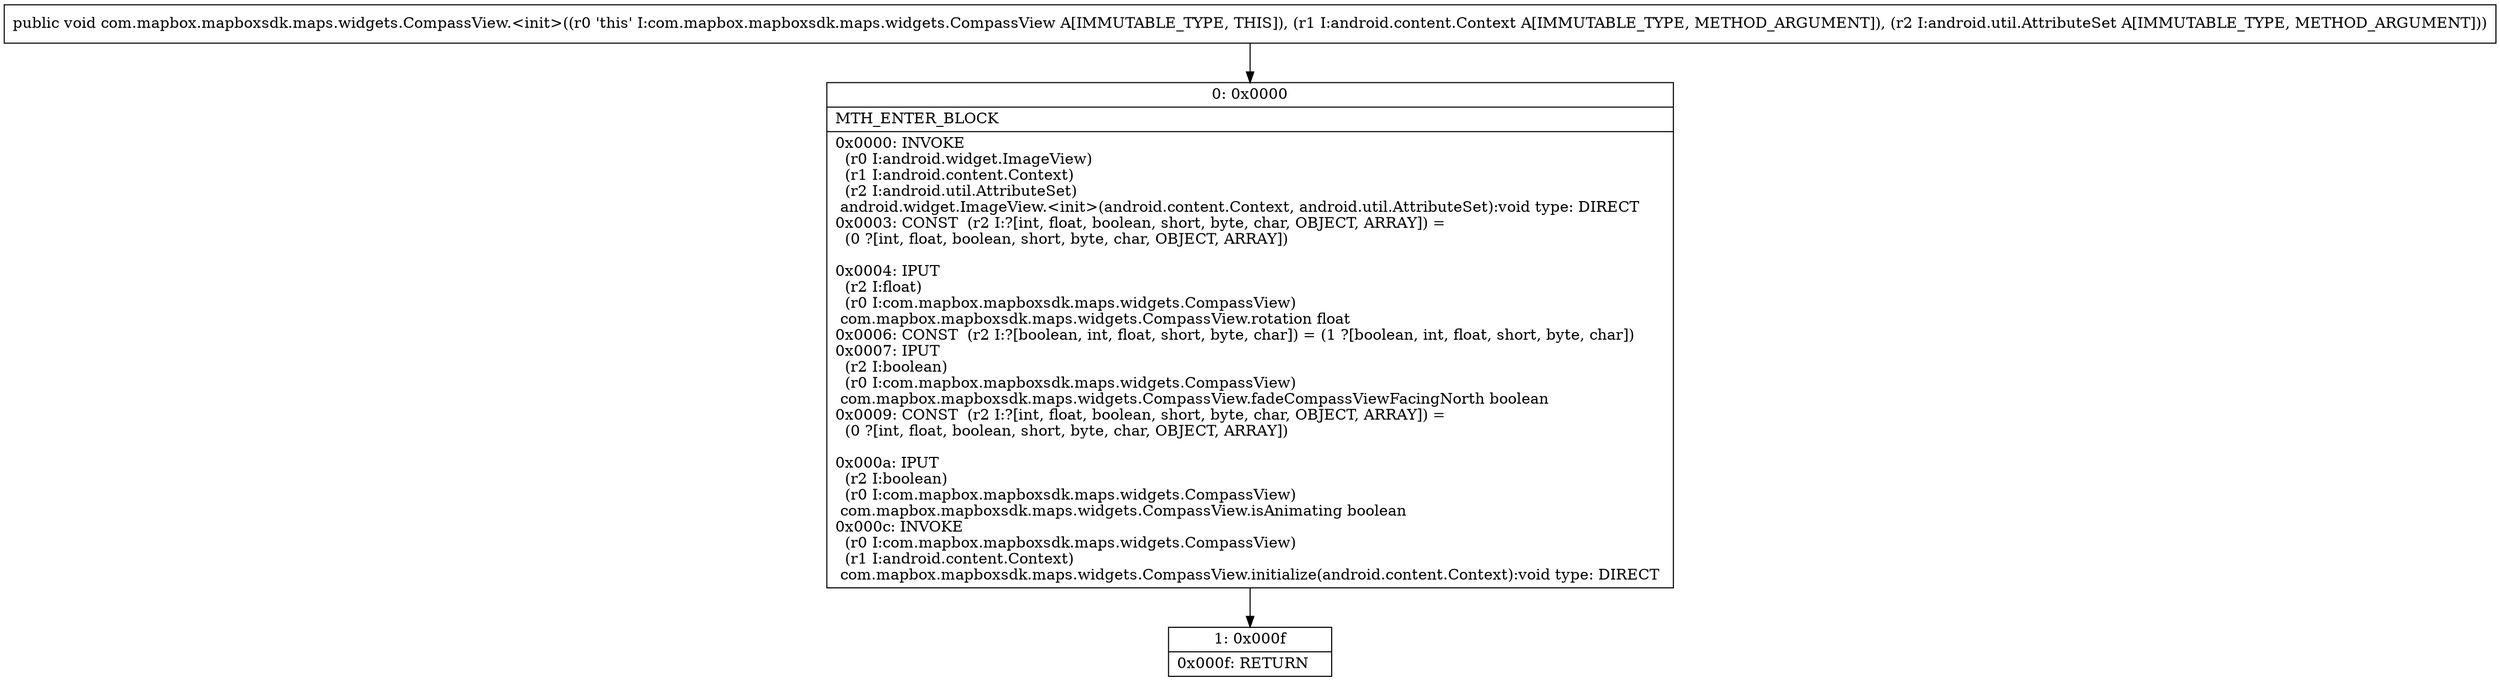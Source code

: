 digraph "CFG forcom.mapbox.mapboxsdk.maps.widgets.CompassView.\<init\>(Landroid\/content\/Context;Landroid\/util\/AttributeSet;)V" {
Node_0 [shape=record,label="{0\:\ 0x0000|MTH_ENTER_BLOCK\l|0x0000: INVOKE  \l  (r0 I:android.widget.ImageView)\l  (r1 I:android.content.Context)\l  (r2 I:android.util.AttributeSet)\l android.widget.ImageView.\<init\>(android.content.Context, android.util.AttributeSet):void type: DIRECT \l0x0003: CONST  (r2 I:?[int, float, boolean, short, byte, char, OBJECT, ARRAY]) = \l  (0 ?[int, float, boolean, short, byte, char, OBJECT, ARRAY])\l \l0x0004: IPUT  \l  (r2 I:float)\l  (r0 I:com.mapbox.mapboxsdk.maps.widgets.CompassView)\l com.mapbox.mapboxsdk.maps.widgets.CompassView.rotation float \l0x0006: CONST  (r2 I:?[boolean, int, float, short, byte, char]) = (1 ?[boolean, int, float, short, byte, char]) \l0x0007: IPUT  \l  (r2 I:boolean)\l  (r0 I:com.mapbox.mapboxsdk.maps.widgets.CompassView)\l com.mapbox.mapboxsdk.maps.widgets.CompassView.fadeCompassViewFacingNorth boolean \l0x0009: CONST  (r2 I:?[int, float, boolean, short, byte, char, OBJECT, ARRAY]) = \l  (0 ?[int, float, boolean, short, byte, char, OBJECT, ARRAY])\l \l0x000a: IPUT  \l  (r2 I:boolean)\l  (r0 I:com.mapbox.mapboxsdk.maps.widgets.CompassView)\l com.mapbox.mapboxsdk.maps.widgets.CompassView.isAnimating boolean \l0x000c: INVOKE  \l  (r0 I:com.mapbox.mapboxsdk.maps.widgets.CompassView)\l  (r1 I:android.content.Context)\l com.mapbox.mapboxsdk.maps.widgets.CompassView.initialize(android.content.Context):void type: DIRECT \l}"];
Node_1 [shape=record,label="{1\:\ 0x000f|0x000f: RETURN   \l}"];
MethodNode[shape=record,label="{public void com.mapbox.mapboxsdk.maps.widgets.CompassView.\<init\>((r0 'this' I:com.mapbox.mapboxsdk.maps.widgets.CompassView A[IMMUTABLE_TYPE, THIS]), (r1 I:android.content.Context A[IMMUTABLE_TYPE, METHOD_ARGUMENT]), (r2 I:android.util.AttributeSet A[IMMUTABLE_TYPE, METHOD_ARGUMENT])) }"];
MethodNode -> Node_0;
Node_0 -> Node_1;
}

